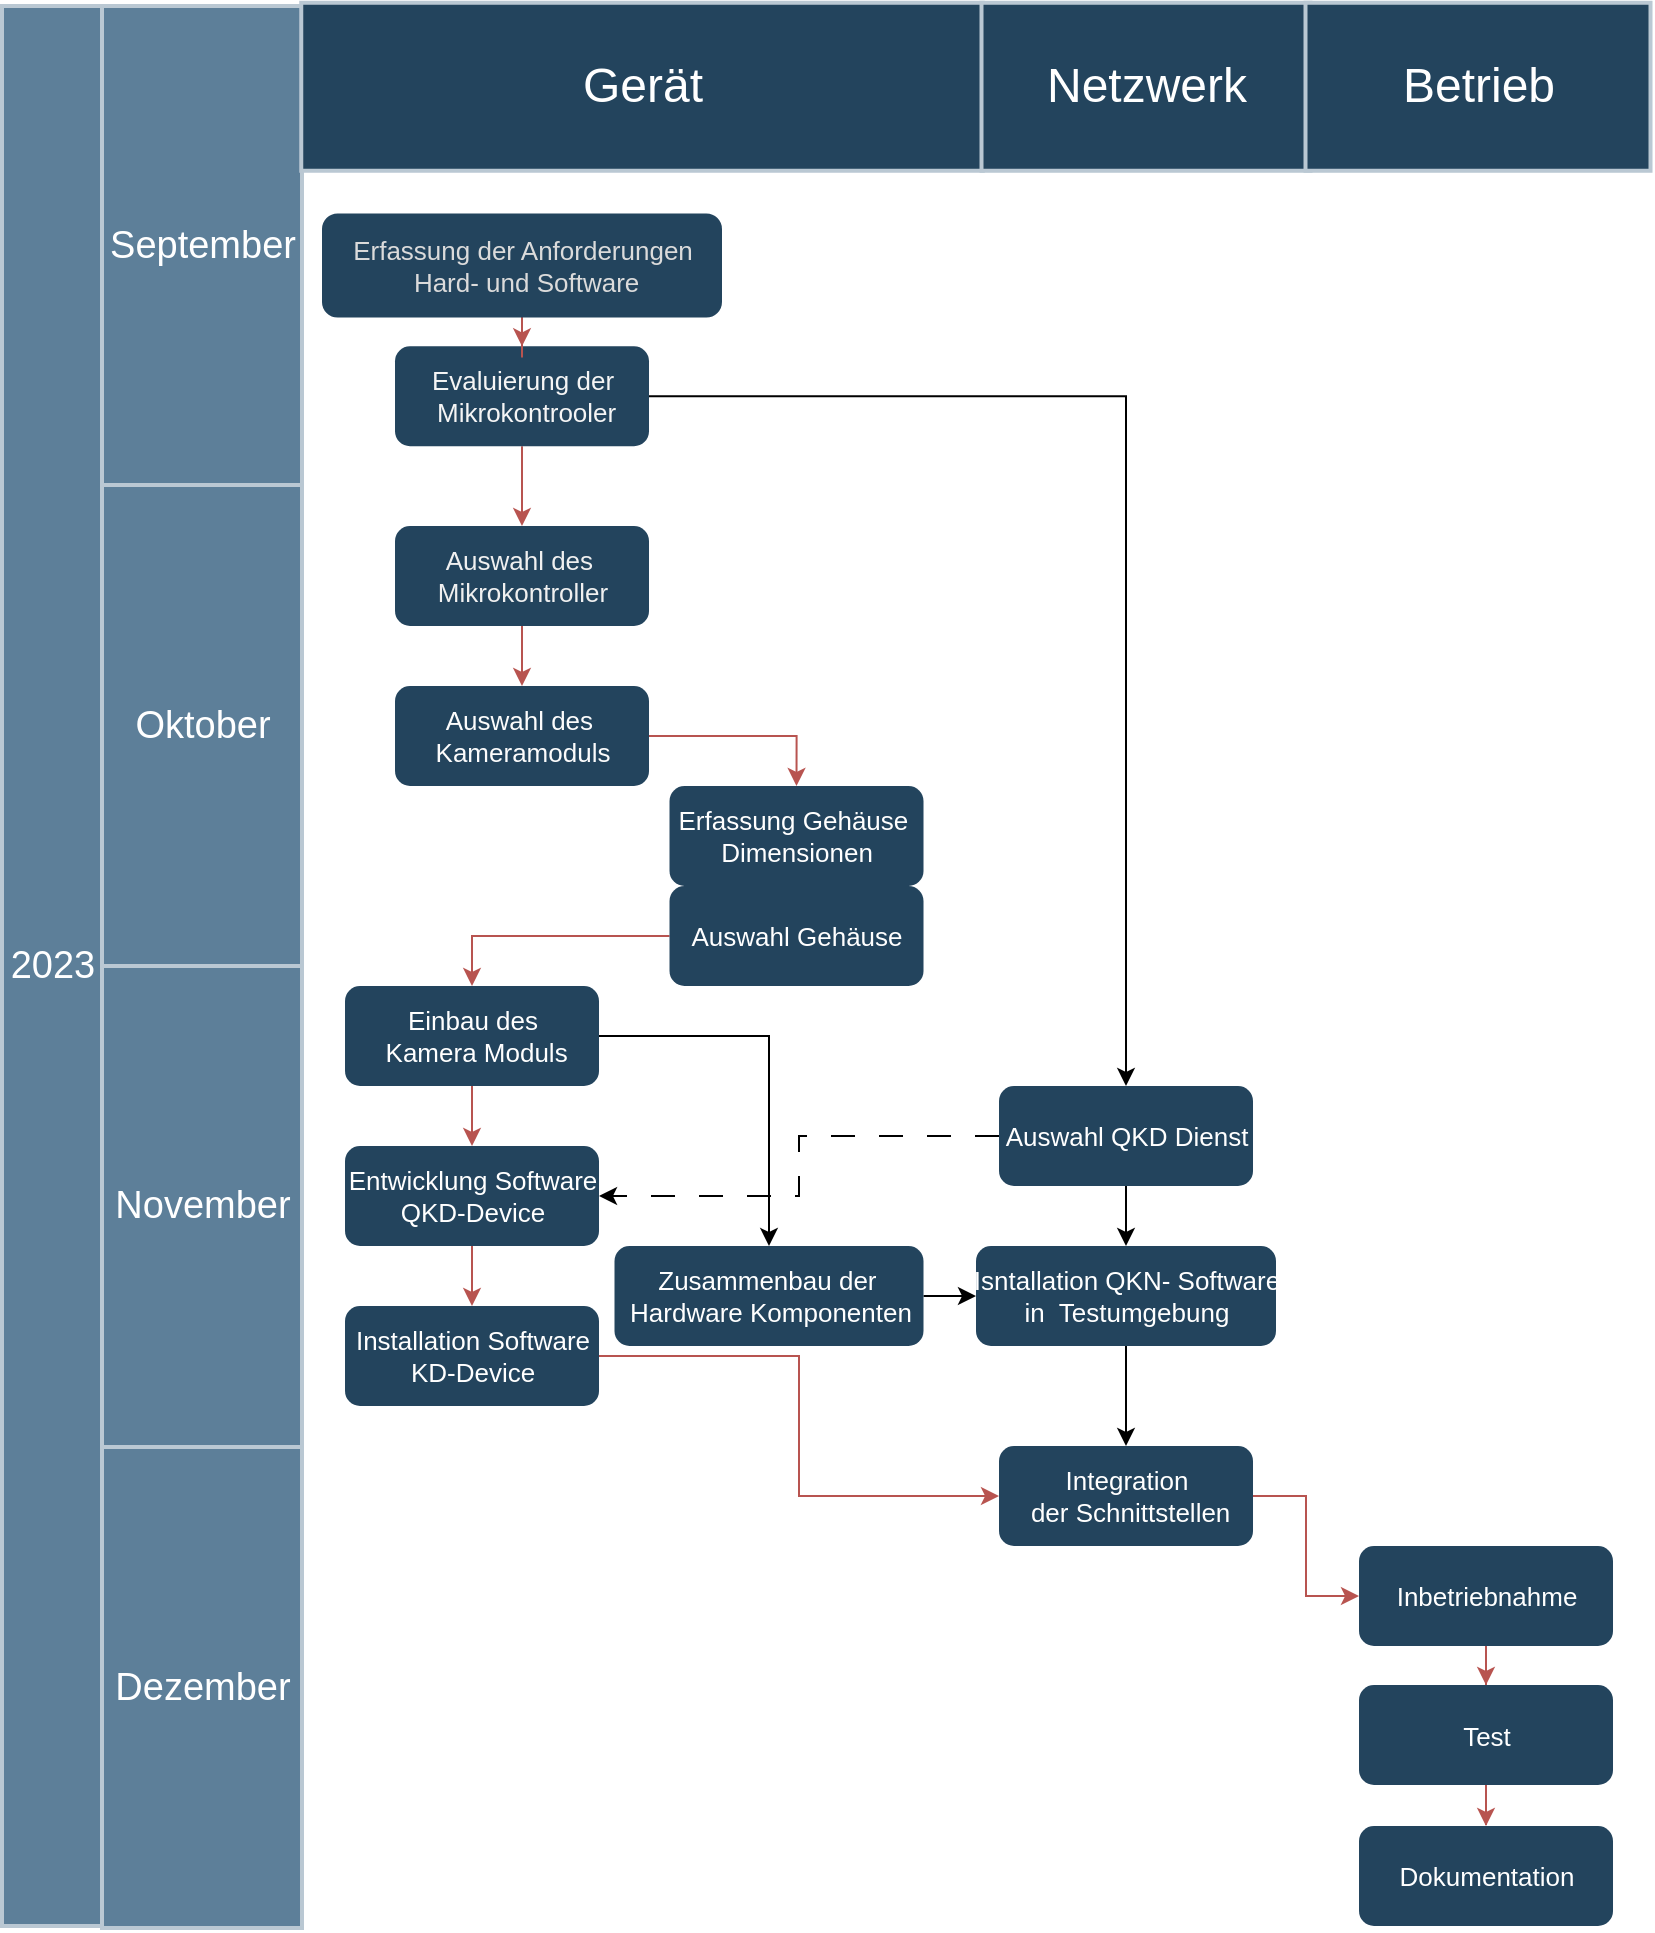 <mxfile version="23.0.2" type="github">
  <diagram name="Seite-1" id="wV-U8cGLGiMWVSrPxud8">
    <mxGraphModel dx="4327" dy="1477" grid="1" gridSize="10" guides="1" tooltips="1" connect="1" arrows="1" fold="1" page="1" pageScale="1" pageWidth="850" pageHeight="1100" math="0" shadow="0">
      <root>
        <mxCell id="0" />
        <mxCell id="1" parent="0" />
        <mxCell id="kQXzKHsSV_J-5wYFKN4F-1" value="&amp;nbsp;" style="text;whiteSpace=wrap;html=1;" vertex="1" parent="1">
          <mxGeometry x="-1090" y="90" width="40" height="40" as="geometry" />
        </mxCell>
        <mxCell id="kQXzKHsSV_J-5wYFKN4F-113" value="" style="edgeStyle=orthogonalEdgeStyle;rounded=0;orthogonalLoop=1;jettySize=auto;html=1;fillColor=#f8cecc;strokeColor=#b85450;" edge="1" parent="1" source="kQXzKHsSV_J-5wYFKN4F-114" target="kQXzKHsSV_J-5wYFKN4F-122">
          <mxGeometry relative="1" as="geometry" />
        </mxCell>
        <mxCell id="kQXzKHsSV_J-5wYFKN4F-172" style="edgeStyle=orthogonalEdgeStyle;rounded=0;orthogonalLoop=1;jettySize=auto;html=1;entryX=0.5;entryY=0;entryDx=0;entryDy=0;" edge="1" parent="1" source="kQXzKHsSV_J-5wYFKN4F-114" target="kQXzKHsSV_J-5wYFKN4F-143">
          <mxGeometry relative="1" as="geometry" />
        </mxCell>
        <mxCell id="kQXzKHsSV_J-5wYFKN4F-114" value="&lt;div style=&quot;font-size: 13px;&quot;&gt;&lt;font color=&quot;#f5f5f5&quot; style=&quot;font-size: 13px;&quot;&gt;Evaluierung der&lt;/font&gt;&lt;/div&gt;&lt;div style=&quot;font-size: 13px;&quot;&gt;&lt;font color=&quot;#f5f5f5&quot; style=&quot;font-size: 13px;&quot;&gt;&amp;nbsp;Mikrokontrooler&lt;/font&gt;&lt;/div&gt;" style="rounded=1;fillColor=#23445D;strokeColor=none;strokeWidth=2;fontFamily=Helvetica;html=1;gradientColor=none;fontSize=13;" vertex="1" parent="1">
          <mxGeometry x="-1493.495" y="180.13" width="127" height="50" as="geometry" />
        </mxCell>
        <mxCell id="kQXzKHsSV_J-5wYFKN4F-119" value="" style="edgeStyle=orthogonalEdgeStyle;rounded=0;orthogonalLoop=1;jettySize=auto;html=1;fillColor=#f8cecc;strokeColor=#b85450;" edge="1" parent="1" source="kQXzKHsSV_J-5wYFKN4F-120" target="kQXzKHsSV_J-5wYFKN4F-114">
          <mxGeometry relative="1" as="geometry" />
        </mxCell>
        <mxCell id="kQXzKHsSV_J-5wYFKN4F-120" value="&lt;div style=&quot;font-size: 13px;&quot;&gt;&lt;font color=&quot;#dbdbdb&quot; style=&quot;font-size: 13px;&quot;&gt;Erfassung der Anforderungen&lt;/font&gt;&lt;/div&gt;&lt;div style=&quot;font-size: 13px;&quot;&gt;&lt;font color=&quot;#dbdbdb&quot; style=&quot;font-size: 13px;&quot;&gt;&amp;nbsp;Hard- und Software&lt;/font&gt;&lt;/div&gt;" style="rounded=1;fillColor=#23445D;strokeColor=none;strokeWidth=2;fontFamily=Helvetica;html=1;gradientColor=none;fontSize=13;" vertex="1" parent="1">
          <mxGeometry x="-1530" y="113.75" width="200" height="52" as="geometry" />
        </mxCell>
        <mxCell id="kQXzKHsSV_J-5wYFKN4F-121" style="edgeStyle=orthogonalEdgeStyle;rounded=0;orthogonalLoop=1;jettySize=auto;html=1;fillColor=#f8cecc;strokeColor=#b85450;" edge="1" parent="1" source="kQXzKHsSV_J-5wYFKN4F-122" target="kQXzKHsSV_J-5wYFKN4F-124">
          <mxGeometry relative="1" as="geometry" />
        </mxCell>
        <mxCell id="kQXzKHsSV_J-5wYFKN4F-122" value="&lt;div style=&quot;font-size: 13px;&quot;&gt;&lt;font color=&quot;#f0f0f0&quot; style=&quot;font-size: 13px;&quot;&gt;Auswahl des&amp;nbsp;&lt;/font&gt;&lt;/div&gt;&lt;div style=&quot;font-size: 13px;&quot;&gt;&lt;font color=&quot;#f0f0f0&quot; style=&quot;font-size: 13px;&quot;&gt;Mikrokontroller&lt;/font&gt;&lt;/div&gt;" style="rounded=1;fillColor=#23445D;strokeColor=none;strokeWidth=2;fontFamily=Helvetica;html=1;gradientColor=none;fontSize=13;" vertex="1" parent="1">
          <mxGeometry x="-1493.495" y="270" width="127" height="50" as="geometry" />
        </mxCell>
        <mxCell id="kQXzKHsSV_J-5wYFKN4F-198" style="edgeStyle=orthogonalEdgeStyle;rounded=0;orthogonalLoop=1;jettySize=auto;html=1;entryX=0.5;entryY=0;entryDx=0;entryDy=0;fillColor=#f8cecc;strokeColor=#b85450;" edge="1" parent="1" source="kQXzKHsSV_J-5wYFKN4F-124" target="kQXzKHsSV_J-5wYFKN4F-137">
          <mxGeometry relative="1" as="geometry" />
        </mxCell>
        <mxCell id="kQXzKHsSV_J-5wYFKN4F-124" value="&lt;div style=&quot;font-size: 13px;&quot;&gt;&lt;font color=&quot;#fcfcfc&quot; style=&quot;font-size: 13px;&quot;&gt;Auswahl des&amp;nbsp;&lt;/font&gt;&lt;/div&gt;&lt;div style=&quot;font-size: 13px;&quot;&gt;&lt;font color=&quot;#fcfcfc&quot; style=&quot;font-size: 13px;&quot;&gt;Kameramoduls&lt;/font&gt;&lt;/div&gt;" style="rounded=1;fillColor=#23445D;strokeColor=none;strokeWidth=2;fontFamily=Helvetica;html=1;gradientColor=none;fontSize=13;" vertex="1" parent="1">
          <mxGeometry x="-1493.495" y="350" width="127" height="50" as="geometry" />
        </mxCell>
        <mxCell id="kQXzKHsSV_J-5wYFKN4F-169" style="edgeStyle=orthogonalEdgeStyle;rounded=0;orthogonalLoop=1;jettySize=auto;html=1;entryX=0.5;entryY=0;entryDx=0;entryDy=0;fillColor=#f8cecc;strokeColor=#b85450;" edge="1" parent="1" source="kQXzKHsSV_J-5wYFKN4F-127" target="kQXzKHsSV_J-5wYFKN4F-145">
          <mxGeometry relative="1" as="geometry" />
        </mxCell>
        <mxCell id="kQXzKHsSV_J-5wYFKN4F-175" style="edgeStyle=orthogonalEdgeStyle;rounded=0;orthogonalLoop=1;jettySize=auto;html=1;entryX=0.5;entryY=0;entryDx=0;entryDy=0;" edge="1" parent="1" source="kQXzKHsSV_J-5wYFKN4F-127" target="kQXzKHsSV_J-5wYFKN4F-153">
          <mxGeometry relative="1" as="geometry" />
        </mxCell>
        <mxCell id="kQXzKHsSV_J-5wYFKN4F-127" value="&lt;div style=&quot;font-size: 13px;&quot;&gt;&lt;font style=&quot;font-size: 13px;&quot;&gt;Einbau des&lt;/font&gt;&lt;/div&gt;&lt;div style=&quot;font-size: 13px;&quot;&gt;&lt;font style=&quot;font-size: 13px;&quot;&gt;&amp;nbsp;Kamera Moduls&lt;/font&gt;&lt;/div&gt;" style="rounded=1;fillColor=#23445D;strokeColor=none;strokeWidth=2;fontFamily=Helvetica;html=1;gradientColor=none;fontColor=#FFFFFF;fontSize=13;" vertex="1" parent="1">
          <mxGeometry x="-1518.495" y="500" width="127" height="50" as="geometry" />
        </mxCell>
        <mxCell id="kQXzKHsSV_J-5wYFKN4F-136" style="edgeStyle=orthogonalEdgeStyle;rounded=0;orthogonalLoop=1;jettySize=auto;html=1;fillColor=#f8cecc;strokeColor=#b85450;" edge="1" parent="1" source="kQXzKHsSV_J-5wYFKN4F-137" target="kQXzKHsSV_J-5wYFKN4F-157">
          <mxGeometry relative="1" as="geometry" />
        </mxCell>
        <mxCell id="kQXzKHsSV_J-5wYFKN4F-137" value="&lt;div style=&quot;font-size: 13px;&quot;&gt;Erfassung Gehäuse&amp;nbsp;&lt;/div&gt;&lt;div style=&quot;font-size: 13px;&quot;&gt;Dimensionen&lt;/div&gt;" style="rounded=1;fillColor=#23445D;strokeColor=none;strokeWidth=2;fontFamily=Helvetica;html=1;gradientColor=none;fontColor=#FFFFFF;fontSize=13;" vertex="1" parent="1">
          <mxGeometry x="-1356.245" y="400" width="127" height="50" as="geometry" />
        </mxCell>
        <mxCell id="kQXzKHsSV_J-5wYFKN4F-178" style="edgeStyle=orthogonalEdgeStyle;rounded=0;orthogonalLoop=1;jettySize=auto;html=1;entryX=0;entryY=0.5;entryDx=0;entryDy=0;fillColor=#f8cecc;strokeColor=#b85450;" edge="1" parent="1" source="kQXzKHsSV_J-5wYFKN4F-141" target="kQXzKHsSV_J-5wYFKN4F-149">
          <mxGeometry relative="1" as="geometry" />
        </mxCell>
        <mxCell id="kQXzKHsSV_J-5wYFKN4F-141" value="&lt;div style=&quot;font-size: 13px;&quot;&gt;Installation Software&lt;/div&gt;&lt;div style=&quot;font-size: 13px;&quot;&gt;KD-Device&lt;/div&gt;" style="rounded=1;fillColor=#23445D;strokeColor=none;strokeWidth=2;fontFamily=Helvetica;html=1;gradientColor=none;fontColor=#FFFFFF;fontSize=13;" vertex="1" parent="1">
          <mxGeometry x="-1518.495" y="660" width="127" height="50" as="geometry" />
        </mxCell>
        <mxCell id="kQXzKHsSV_J-5wYFKN4F-142" style="edgeStyle=orthogonalEdgeStyle;rounded=0;orthogonalLoop=1;jettySize=auto;html=1;" edge="1" parent="1" source="kQXzKHsSV_J-5wYFKN4F-143" target="kQXzKHsSV_J-5wYFKN4F-147">
          <mxGeometry relative="1" as="geometry" />
        </mxCell>
        <mxCell id="kQXzKHsSV_J-5wYFKN4F-170" style="edgeStyle=orthogonalEdgeStyle;rounded=0;orthogonalLoop=1;jettySize=auto;html=1;dashed=1;dashPattern=12 12;" edge="1" parent="1" source="kQXzKHsSV_J-5wYFKN4F-143" target="kQXzKHsSV_J-5wYFKN4F-145">
          <mxGeometry relative="1" as="geometry" />
        </mxCell>
        <mxCell id="kQXzKHsSV_J-5wYFKN4F-143" value="Auswahl QKD Dienst" style="rounded=1;fillColor=#23445D;strokeColor=none;strokeWidth=2;fontFamily=Helvetica;html=1;gradientColor=none;fontColor=#FFFFFF;fontSize=13;" vertex="1" parent="1">
          <mxGeometry x="-1191.495" y="550" width="127" height="50" as="geometry" />
        </mxCell>
        <mxCell id="kQXzKHsSV_J-5wYFKN4F-173" style="edgeStyle=orthogonalEdgeStyle;rounded=0;orthogonalLoop=1;jettySize=auto;html=1;fillColor=#f8cecc;strokeColor=#b85450;" edge="1" parent="1" source="kQXzKHsSV_J-5wYFKN4F-145" target="kQXzKHsSV_J-5wYFKN4F-141">
          <mxGeometry relative="1" as="geometry" />
        </mxCell>
        <mxCell id="kQXzKHsSV_J-5wYFKN4F-145" value="&lt;div style=&quot;font-size: 13px;&quot;&gt;Entwicklung Software&lt;/div&gt;&lt;div style=&quot;font-size: 13px;&quot;&gt;QKD-Device&lt;br style=&quot;font-size: 13px;&quot;&gt;&lt;/div&gt;" style="rounded=1;fillColor=#23445D;strokeColor=none;strokeWidth=2;fontFamily=Helvetica;html=1;gradientColor=none;fontColor=#FFFFFF;fontSize=13;" vertex="1" parent="1">
          <mxGeometry x="-1518.495" y="580" width="127" height="50" as="geometry" />
        </mxCell>
        <mxCell id="kQXzKHsSV_J-5wYFKN4F-177" style="edgeStyle=orthogonalEdgeStyle;rounded=0;orthogonalLoop=1;jettySize=auto;html=1;" edge="1" parent="1" source="kQXzKHsSV_J-5wYFKN4F-147" target="kQXzKHsSV_J-5wYFKN4F-149">
          <mxGeometry relative="1" as="geometry" />
        </mxCell>
        <mxCell id="kQXzKHsSV_J-5wYFKN4F-147" value="&lt;div style=&quot;font-size: 13px;&quot;&gt;Isntallation QKN- Software&lt;/div&gt;&lt;div style=&quot;font-size: 13px;&quot;&gt;in&amp;nbsp; Testumgebung&lt;br style=&quot;font-size: 13px;&quot;&gt;&lt;/div&gt;" style="rounded=1;fillColor=#23445D;strokeColor=none;strokeWidth=2;fontFamily=Helvetica;html=1;gradientColor=none;fontColor=#FFFFFF;fontSize=13;" vertex="1" parent="1">
          <mxGeometry x="-1203" y="630" width="150" height="50" as="geometry" />
        </mxCell>
        <mxCell id="kQXzKHsSV_J-5wYFKN4F-148" style="edgeStyle=orthogonalEdgeStyle;rounded=0;orthogonalLoop=1;jettySize=auto;html=1;entryX=0;entryY=0.5;entryDx=0;entryDy=0;fillColor=#f8cecc;strokeColor=#b85450;" edge="1" parent="1" source="kQXzKHsSV_J-5wYFKN4F-149" target="kQXzKHsSV_J-5wYFKN4F-151">
          <mxGeometry relative="1" as="geometry" />
        </mxCell>
        <mxCell id="kQXzKHsSV_J-5wYFKN4F-149" value="&lt;div style=&quot;font-size: 13px;&quot;&gt;Integration&lt;/div&gt;&lt;div style=&quot;font-size: 13px;&quot;&gt;&amp;nbsp;der Schnittstellen&lt;/div&gt;" style="rounded=1;fillColor=#23445D;strokeColor=none;strokeWidth=2;fontFamily=Helvetica;html=1;gradientColor=none;fontColor=#FFFFFF;fontSize=13;" vertex="1" parent="1">
          <mxGeometry x="-1191.495" y="730" width="127" height="50" as="geometry" />
        </mxCell>
        <mxCell id="kQXzKHsSV_J-5wYFKN4F-150" style="edgeStyle=orthogonalEdgeStyle;rounded=0;orthogonalLoop=1;jettySize=auto;html=1;fillColor=#f8cecc;strokeColor=#b85450;" edge="1" parent="1" source="kQXzKHsSV_J-5wYFKN4F-151" target="kQXzKHsSV_J-5wYFKN4F-155">
          <mxGeometry relative="1" as="geometry" />
        </mxCell>
        <mxCell id="kQXzKHsSV_J-5wYFKN4F-151" value="Inbetriebnahme" style="rounded=1;fillColor=#23445D;strokeColor=none;strokeWidth=2;fontFamily=Helvetica;html=1;gradientColor=none;fontColor=#FFFFFF;fontSize=13;" vertex="1" parent="1">
          <mxGeometry x="-1011.495" y="780" width="127" height="50" as="geometry" />
        </mxCell>
        <mxCell id="kQXzKHsSV_J-5wYFKN4F-171" value="" style="edgeStyle=orthogonalEdgeStyle;rounded=0;orthogonalLoop=1;jettySize=auto;html=1;" edge="1" parent="1" source="kQXzKHsSV_J-5wYFKN4F-153" target="kQXzKHsSV_J-5wYFKN4F-147">
          <mxGeometry relative="1" as="geometry" />
        </mxCell>
        <mxCell id="kQXzKHsSV_J-5wYFKN4F-153" value="&lt;div style=&quot;font-size: 13px;&quot;&gt;Zusammenbau der&amp;nbsp;&lt;/div&gt;&lt;div style=&quot;font-size: 13px;&quot;&gt;Hardware Komponenten&lt;br style=&quot;font-size: 13px;&quot;&gt;&lt;/div&gt;" style="rounded=1;fillColor=#23445D;strokeColor=none;strokeWidth=2;fontFamily=Helvetica;html=1;gradientColor=none;fontColor=#FFFFFF;fontSize=13;" vertex="1" parent="1">
          <mxGeometry x="-1383.75" y="630" width="154.5" height="50" as="geometry" />
        </mxCell>
        <mxCell id="kQXzKHsSV_J-5wYFKN4F-154" style="edgeStyle=orthogonalEdgeStyle;rounded=0;orthogonalLoop=1;jettySize=auto;html=1;fillColor=#f8cecc;strokeColor=#b85450;" edge="1" parent="1" source="kQXzKHsSV_J-5wYFKN4F-155" target="kQXzKHsSV_J-5wYFKN4F-156">
          <mxGeometry relative="1" as="geometry" />
        </mxCell>
        <mxCell id="kQXzKHsSV_J-5wYFKN4F-155" value="Test" style="rounded=1;fillColor=#23445D;strokeColor=none;strokeWidth=2;fontFamily=Helvetica;html=1;gradientColor=none;fontColor=#FFFFFF;fontSize=13;" vertex="1" parent="1">
          <mxGeometry x="-1011.495" y="849.5" width="127" height="50" as="geometry" />
        </mxCell>
        <mxCell id="kQXzKHsSV_J-5wYFKN4F-156" value="Dokumentation" style="rounded=1;fillColor=#23445D;strokeColor=none;strokeWidth=2;fontFamily=Helvetica;html=1;gradientColor=none;fontColor=#FFFFFF;fontSize=13;" vertex="1" parent="1">
          <mxGeometry x="-1011.495" y="920" width="127" height="50" as="geometry" />
        </mxCell>
        <mxCell id="kQXzKHsSV_J-5wYFKN4F-199" style="edgeStyle=orthogonalEdgeStyle;rounded=0;orthogonalLoop=1;jettySize=auto;html=1;entryX=0.5;entryY=0;entryDx=0;entryDy=0;fillColor=#f8cecc;strokeColor=#b85450;" edge="1" parent="1" source="kQXzKHsSV_J-5wYFKN4F-157" target="kQXzKHsSV_J-5wYFKN4F-127">
          <mxGeometry relative="1" as="geometry" />
        </mxCell>
        <mxCell id="kQXzKHsSV_J-5wYFKN4F-157" value="Auswahl Gehäuse" style="rounded=1;fillColor=#23445D;strokeColor=none;strokeWidth=2;fontFamily=Helvetica;html=1;gradientColor=none;fontColor=#FFFFFF;fontSize=13;" vertex="1" parent="1">
          <mxGeometry x="-1356.245" y="450" width="127" height="50" as="geometry" />
        </mxCell>
        <mxCell id="kQXzKHsSV_J-5wYFKN4F-158" value="September " style="strokeColor=#BAC8D3;fillColor=#5d7f99;fontSize=19;strokeWidth=2;fontFamily=Helvetica;html=1;labelBackgroundColor=none;fontColor=#FFFFFF;" vertex="1" parent="1">
          <mxGeometry x="-1640" y="10" width="100" height="239.5" as="geometry" />
        </mxCell>
        <mxCell id="kQXzKHsSV_J-5wYFKN4F-159" value="2023" style="strokeColor=#BAC8D3;fillColor=#5d7f99;fontSize=19;strokeWidth=2;fontFamily=Helvetica;html=1;labelBackgroundColor=none;fontColor=#FFFFFF;" vertex="1" parent="1">
          <mxGeometry x="-1690" y="10" width="50" height="960" as="geometry" />
        </mxCell>
        <mxCell id="kQXzKHsSV_J-5wYFKN4F-160" value="Oktober " style="strokeColor=#BAC8D3;fillColor=#5d7f99;fontSize=19;strokeWidth=2;fontFamily=Helvetica;html=1;labelBackgroundColor=none;fontColor=#FFFFFF;" vertex="1" parent="1">
          <mxGeometry x="-1640" y="249.5" width="100" height="240.5" as="geometry" />
        </mxCell>
        <mxCell id="kQXzKHsSV_J-5wYFKN4F-161" value="November" style="strokeColor=#BAC8D3;fillColor=#5d7f99;fontSize=19;strokeWidth=2;fontFamily=Helvetica;html=1;labelBackgroundColor=none;fontColor=#FFFFFF;" vertex="1" parent="1">
          <mxGeometry x="-1640" y="490" width="100" height="240.5" as="geometry" />
        </mxCell>
        <mxCell id="kQXzKHsSV_J-5wYFKN4F-162" value="Dezember" style="strokeColor=#BAC8D3;fillColor=#5d7f99;fontSize=19;strokeWidth=2;fontFamily=Helvetica;html=1;labelBackgroundColor=none;fontColor=#FFFFFF;" vertex="1" parent="1">
          <mxGeometry x="-1640" y="730.5" width="100" height="240.5" as="geometry" />
        </mxCell>
        <mxCell id="kQXzKHsSV_J-5wYFKN4F-163" value="Gerät" style="strokeColor=#BAC8D3;fillColor=#23445D;fontSize=24;strokeWidth=2;horizontal=0;fontFamily=Helvetica;html=1;fontColor=#FFFFFF;fontStyle=0;rotation=90;" vertex="1" parent="1">
          <mxGeometry x="-1412" y="-120" width="84" height="340.75" as="geometry" />
        </mxCell>
        <mxCell id="kQXzKHsSV_J-5wYFKN4F-165" value="Netzwerk" style="strokeColor=#BAC8D3;fillColor=#23445D;fontSize=24;strokeWidth=2;horizontal=0;fontFamily=Helvetica;html=1;fontColor=#FFFFFF;fontStyle=0;rotation=90;" vertex="1" parent="1">
          <mxGeometry x="-1160" y="-31.87" width="84" height="164.5" as="geometry" />
        </mxCell>
        <mxCell id="kQXzKHsSV_J-5wYFKN4F-166" value="Betrieb" style="strokeColor=#BAC8D3;fillColor=#23445D;fontSize=24;strokeWidth=2;horizontal=0;fontFamily=Helvetica;html=1;fontColor=#FFFFFF;fontStyle=0;rotation=90;" vertex="1" parent="1">
          <mxGeometry x="-994" y="-35.87" width="84" height="172.5" as="geometry" />
        </mxCell>
        <mxCell id="kQXzKHsSV_J-5wYFKN4F-182" value="&amp;nbsp;" style="text;whiteSpace=wrap;html=1;" vertex="1" parent="1">
          <mxGeometry x="-1390" y="150" width="40" height="40" as="geometry" />
        </mxCell>
      </root>
    </mxGraphModel>
  </diagram>
</mxfile>
